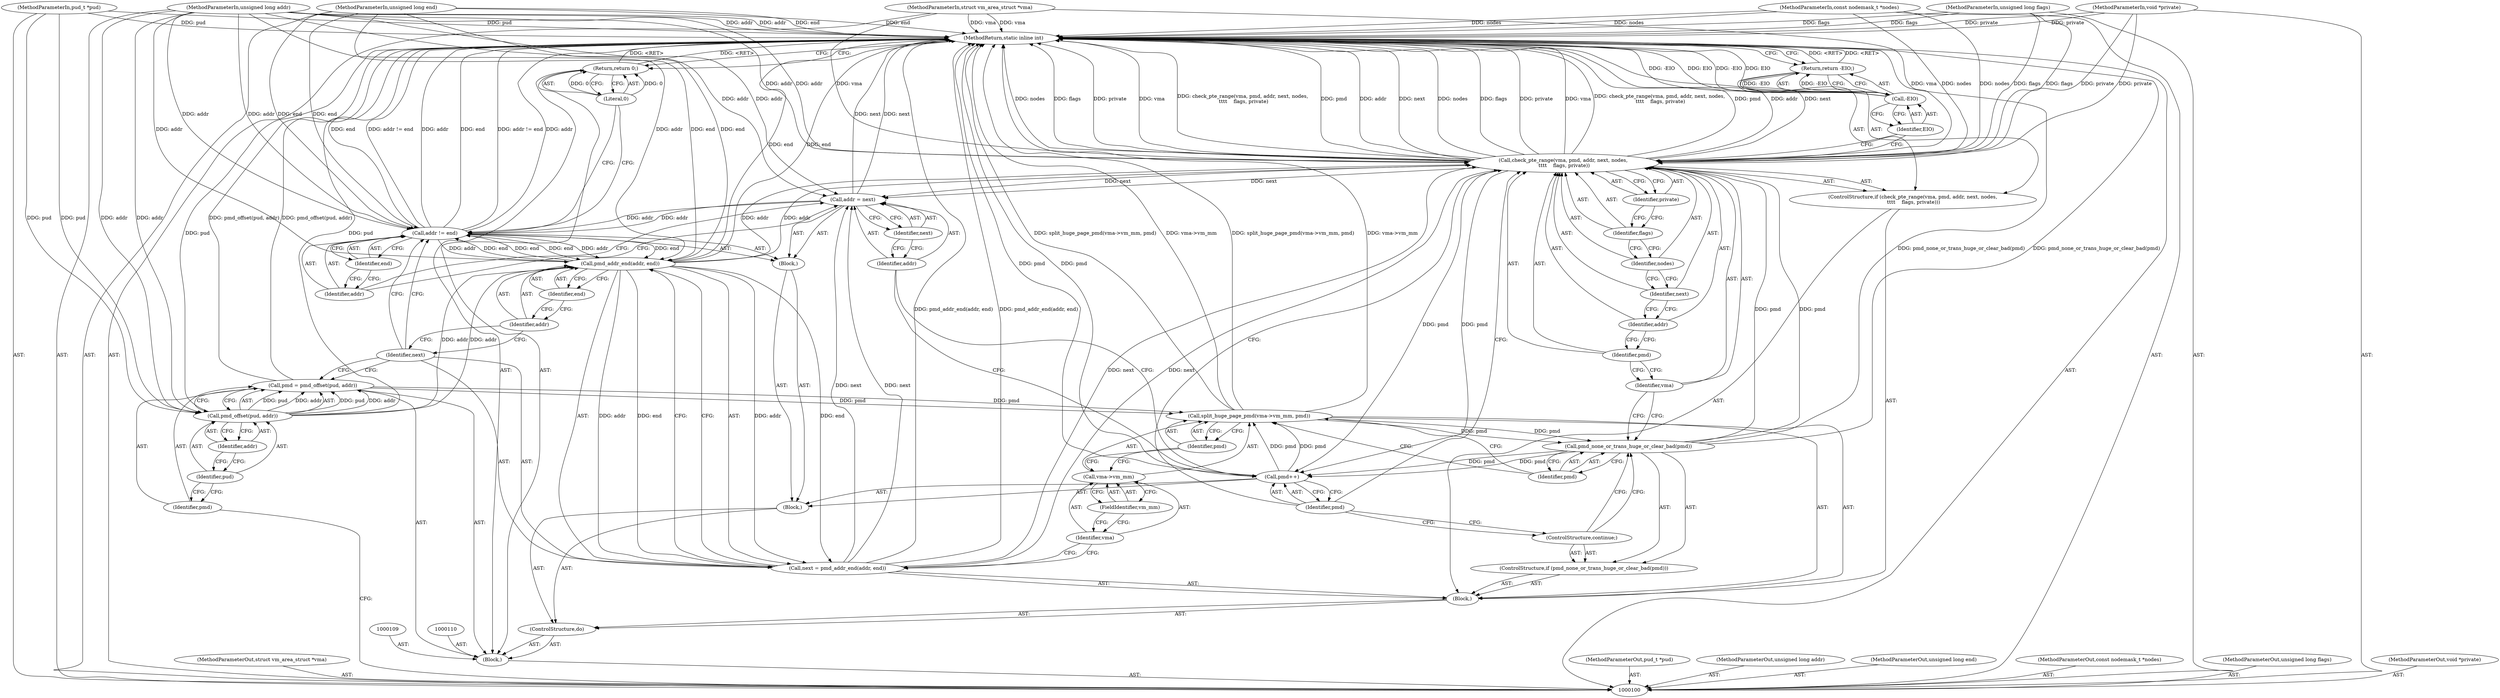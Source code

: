 digraph "0_linux_4a1d704194a441bf83c636004a479e01360ec850_7" {
"1000156" [label="(MethodReturn,static inline int)"];
"1000101" [label="(MethodParameterIn,struct vm_area_struct *vma)"];
"1000220" [label="(MethodParameterOut,struct vm_area_struct *vma)"];
"1000102" [label="(MethodParameterIn,pud_t *pud)"];
"1000221" [label="(MethodParameterOut,pud_t *pud)"];
"1000116" [label="(ControlStructure,do)"];
"1000117" [label="(Block,)"];
"1000120" [label="(Call,pmd_addr_end(addr, end))"];
"1000121" [label="(Identifier,addr)"];
"1000122" [label="(Identifier,end)"];
"1000118" [label="(Call,next = pmd_addr_end(addr, end))"];
"1000119" [label="(Identifier,next)"];
"1000124" [label="(Call,vma->vm_mm)"];
"1000125" [label="(Identifier,vma)"];
"1000126" [label="(FieldIdentifier,vm_mm)"];
"1000123" [label="(Call,split_huge_page_pmd(vma->vm_mm, pmd))"];
"1000127" [label="(Identifier,pmd)"];
"1000128" [label="(ControlStructure,if (pmd_none_or_trans_huge_or_clear_bad(pmd)))"];
"1000130" [label="(Identifier,pmd)"];
"1000129" [label="(Call,pmd_none_or_trans_huge_or_clear_bad(pmd))"];
"1000131" [label="(ControlStructure,continue;)"];
"1000134" [label="(Identifier,vma)"];
"1000135" [label="(Identifier,pmd)"];
"1000132" [label="(ControlStructure,if (check_pte_range(vma, pmd, addr, next, nodes,\n \t\t\t\t    flags, private)))"];
"1000136" [label="(Identifier,addr)"];
"1000137" [label="(Identifier,next)"];
"1000138" [label="(Identifier,nodes)"];
"1000133" [label="(Call,check_pte_range(vma, pmd, addr, next, nodes,\n \t\t\t\t    flags, private))"];
"1000140" [label="(Identifier,private)"];
"1000139" [label="(Identifier,flags)"];
"1000142" [label="(Call,-EIO)"];
"1000143" [label="(Identifier,EIO)"];
"1000141" [label="(Return,return -EIO;)"];
"1000144" [label="(Block,)"];
"1000145" [label="(Call,pmd++)"];
"1000146" [label="(Identifier,pmd)"];
"1000147" [label="(Block,)"];
"1000148" [label="(Call,addr = next)"];
"1000149" [label="(Identifier,addr)"];
"1000150" [label="(Identifier,next)"];
"1000151" [label="(Call,addr != end)"];
"1000152" [label="(Identifier,addr)"];
"1000153" [label="(Identifier,end)"];
"1000154" [label="(Return,return 0;)"];
"1000155" [label="(Literal,0)"];
"1000103" [label="(MethodParameterIn,unsigned long addr)"];
"1000222" [label="(MethodParameterOut,unsigned long addr)"];
"1000104" [label="(MethodParameterIn,unsigned long end)"];
"1000223" [label="(MethodParameterOut,unsigned long end)"];
"1000105" [label="(MethodParameterIn,const nodemask_t *nodes)"];
"1000224" [label="(MethodParameterOut,const nodemask_t *nodes)"];
"1000106" [label="(MethodParameterIn,unsigned long flags)"];
"1000225" [label="(MethodParameterOut,unsigned long flags)"];
"1000107" [label="(MethodParameterIn,void *private)"];
"1000226" [label="(MethodParameterOut,void *private)"];
"1000108" [label="(Block,)"];
"1000111" [label="(Call,pmd = pmd_offset(pud, addr))"];
"1000112" [label="(Identifier,pmd)"];
"1000114" [label="(Identifier,pud)"];
"1000115" [label="(Identifier,addr)"];
"1000113" [label="(Call,pmd_offset(pud, addr))"];
"1000156" -> "1000100"  [label="AST: "];
"1000156" -> "1000141"  [label="CFG: "];
"1000156" -> "1000154"  [label="CFG: "];
"1000141" -> "1000156"  [label="DDG: <RET>"];
"1000142" -> "1000156"  [label="DDG: -EIO"];
"1000142" -> "1000156"  [label="DDG: EIO"];
"1000104" -> "1000156"  [label="DDG: end"];
"1000105" -> "1000156"  [label="DDG: nodes"];
"1000113" -> "1000156"  [label="DDG: pud"];
"1000151" -> "1000156"  [label="DDG: end"];
"1000151" -> "1000156"  [label="DDG: addr != end"];
"1000151" -> "1000156"  [label="DDG: addr"];
"1000148" -> "1000156"  [label="DDG: next"];
"1000133" -> "1000156"  [label="DDG: nodes"];
"1000133" -> "1000156"  [label="DDG: flags"];
"1000133" -> "1000156"  [label="DDG: private"];
"1000133" -> "1000156"  [label="DDG: vma"];
"1000133" -> "1000156"  [label="DDG: check_pte_range(vma, pmd, addr, next, nodes,\n \t\t\t\t    flags, private)"];
"1000133" -> "1000156"  [label="DDG: pmd"];
"1000133" -> "1000156"  [label="DDG: addr"];
"1000133" -> "1000156"  [label="DDG: next"];
"1000145" -> "1000156"  [label="DDG: pmd"];
"1000123" -> "1000156"  [label="DDG: vma->vm_mm"];
"1000123" -> "1000156"  [label="DDG: split_huge_page_pmd(vma->vm_mm, pmd)"];
"1000107" -> "1000156"  [label="DDG: private"];
"1000129" -> "1000156"  [label="DDG: pmd_none_or_trans_huge_or_clear_bad(pmd)"];
"1000103" -> "1000156"  [label="DDG: addr"];
"1000102" -> "1000156"  [label="DDG: pud"];
"1000111" -> "1000156"  [label="DDG: pmd_offset(pud, addr)"];
"1000101" -> "1000156"  [label="DDG: vma"];
"1000118" -> "1000156"  [label="DDG: pmd_addr_end(addr, end)"];
"1000120" -> "1000156"  [label="DDG: end"];
"1000106" -> "1000156"  [label="DDG: flags"];
"1000154" -> "1000156"  [label="DDG: <RET>"];
"1000101" -> "1000100"  [label="AST: "];
"1000101" -> "1000156"  [label="DDG: vma"];
"1000101" -> "1000133"  [label="DDG: vma"];
"1000220" -> "1000100"  [label="AST: "];
"1000102" -> "1000100"  [label="AST: "];
"1000102" -> "1000156"  [label="DDG: pud"];
"1000102" -> "1000113"  [label="DDG: pud"];
"1000221" -> "1000100"  [label="AST: "];
"1000116" -> "1000108"  [label="AST: "];
"1000117" -> "1000116"  [label="AST: "];
"1000144" -> "1000116"  [label="AST: "];
"1000117" -> "1000116"  [label="AST: "];
"1000118" -> "1000117"  [label="AST: "];
"1000123" -> "1000117"  [label="AST: "];
"1000128" -> "1000117"  [label="AST: "];
"1000132" -> "1000117"  [label="AST: "];
"1000120" -> "1000118"  [label="AST: "];
"1000120" -> "1000122"  [label="CFG: "];
"1000121" -> "1000120"  [label="AST: "];
"1000122" -> "1000120"  [label="AST: "];
"1000118" -> "1000120"  [label="CFG: "];
"1000120" -> "1000156"  [label="DDG: end"];
"1000120" -> "1000118"  [label="DDG: addr"];
"1000120" -> "1000118"  [label="DDG: end"];
"1000151" -> "1000120"  [label="DDG: addr"];
"1000151" -> "1000120"  [label="DDG: end"];
"1000113" -> "1000120"  [label="DDG: addr"];
"1000103" -> "1000120"  [label="DDG: addr"];
"1000104" -> "1000120"  [label="DDG: end"];
"1000120" -> "1000133"  [label="DDG: addr"];
"1000120" -> "1000151"  [label="DDG: end"];
"1000121" -> "1000120"  [label="AST: "];
"1000121" -> "1000119"  [label="CFG: "];
"1000122" -> "1000121"  [label="CFG: "];
"1000122" -> "1000120"  [label="AST: "];
"1000122" -> "1000121"  [label="CFG: "];
"1000120" -> "1000122"  [label="CFG: "];
"1000118" -> "1000117"  [label="AST: "];
"1000118" -> "1000120"  [label="CFG: "];
"1000119" -> "1000118"  [label="AST: "];
"1000120" -> "1000118"  [label="AST: "];
"1000125" -> "1000118"  [label="CFG: "];
"1000118" -> "1000156"  [label="DDG: pmd_addr_end(addr, end)"];
"1000120" -> "1000118"  [label="DDG: addr"];
"1000120" -> "1000118"  [label="DDG: end"];
"1000118" -> "1000133"  [label="DDG: next"];
"1000118" -> "1000148"  [label="DDG: next"];
"1000119" -> "1000118"  [label="AST: "];
"1000119" -> "1000151"  [label="CFG: "];
"1000119" -> "1000111"  [label="CFG: "];
"1000121" -> "1000119"  [label="CFG: "];
"1000124" -> "1000123"  [label="AST: "];
"1000124" -> "1000126"  [label="CFG: "];
"1000125" -> "1000124"  [label="AST: "];
"1000126" -> "1000124"  [label="AST: "];
"1000127" -> "1000124"  [label="CFG: "];
"1000125" -> "1000124"  [label="AST: "];
"1000125" -> "1000118"  [label="CFG: "];
"1000126" -> "1000125"  [label="CFG: "];
"1000126" -> "1000124"  [label="AST: "];
"1000126" -> "1000125"  [label="CFG: "];
"1000124" -> "1000126"  [label="CFG: "];
"1000123" -> "1000117"  [label="AST: "];
"1000123" -> "1000127"  [label="CFG: "];
"1000124" -> "1000123"  [label="AST: "];
"1000127" -> "1000123"  [label="AST: "];
"1000130" -> "1000123"  [label="CFG: "];
"1000123" -> "1000156"  [label="DDG: vma->vm_mm"];
"1000123" -> "1000156"  [label="DDG: split_huge_page_pmd(vma->vm_mm, pmd)"];
"1000111" -> "1000123"  [label="DDG: pmd"];
"1000145" -> "1000123"  [label="DDG: pmd"];
"1000123" -> "1000129"  [label="DDG: pmd"];
"1000127" -> "1000123"  [label="AST: "];
"1000127" -> "1000124"  [label="CFG: "];
"1000123" -> "1000127"  [label="CFG: "];
"1000128" -> "1000117"  [label="AST: "];
"1000129" -> "1000128"  [label="AST: "];
"1000131" -> "1000128"  [label="AST: "];
"1000130" -> "1000129"  [label="AST: "];
"1000130" -> "1000123"  [label="CFG: "];
"1000129" -> "1000130"  [label="CFG: "];
"1000129" -> "1000128"  [label="AST: "];
"1000129" -> "1000130"  [label="CFG: "];
"1000130" -> "1000129"  [label="AST: "];
"1000131" -> "1000129"  [label="CFG: "];
"1000134" -> "1000129"  [label="CFG: "];
"1000129" -> "1000156"  [label="DDG: pmd_none_or_trans_huge_or_clear_bad(pmd)"];
"1000123" -> "1000129"  [label="DDG: pmd"];
"1000129" -> "1000133"  [label="DDG: pmd"];
"1000129" -> "1000145"  [label="DDG: pmd"];
"1000131" -> "1000128"  [label="AST: "];
"1000131" -> "1000129"  [label="CFG: "];
"1000146" -> "1000131"  [label="CFG: "];
"1000134" -> "1000133"  [label="AST: "];
"1000134" -> "1000129"  [label="CFG: "];
"1000135" -> "1000134"  [label="CFG: "];
"1000135" -> "1000133"  [label="AST: "];
"1000135" -> "1000134"  [label="CFG: "];
"1000136" -> "1000135"  [label="CFG: "];
"1000132" -> "1000117"  [label="AST: "];
"1000133" -> "1000132"  [label="AST: "];
"1000141" -> "1000132"  [label="AST: "];
"1000136" -> "1000133"  [label="AST: "];
"1000136" -> "1000135"  [label="CFG: "];
"1000137" -> "1000136"  [label="CFG: "];
"1000137" -> "1000133"  [label="AST: "];
"1000137" -> "1000136"  [label="CFG: "];
"1000138" -> "1000137"  [label="CFG: "];
"1000138" -> "1000133"  [label="AST: "];
"1000138" -> "1000137"  [label="CFG: "];
"1000139" -> "1000138"  [label="CFG: "];
"1000133" -> "1000132"  [label="AST: "];
"1000133" -> "1000140"  [label="CFG: "];
"1000134" -> "1000133"  [label="AST: "];
"1000135" -> "1000133"  [label="AST: "];
"1000136" -> "1000133"  [label="AST: "];
"1000137" -> "1000133"  [label="AST: "];
"1000138" -> "1000133"  [label="AST: "];
"1000139" -> "1000133"  [label="AST: "];
"1000140" -> "1000133"  [label="AST: "];
"1000146" -> "1000133"  [label="CFG: "];
"1000143" -> "1000133"  [label="CFG: "];
"1000133" -> "1000156"  [label="DDG: nodes"];
"1000133" -> "1000156"  [label="DDG: flags"];
"1000133" -> "1000156"  [label="DDG: private"];
"1000133" -> "1000156"  [label="DDG: vma"];
"1000133" -> "1000156"  [label="DDG: check_pte_range(vma, pmd, addr, next, nodes,\n \t\t\t\t    flags, private)"];
"1000133" -> "1000156"  [label="DDG: pmd"];
"1000133" -> "1000156"  [label="DDG: addr"];
"1000133" -> "1000156"  [label="DDG: next"];
"1000101" -> "1000133"  [label="DDG: vma"];
"1000129" -> "1000133"  [label="DDG: pmd"];
"1000120" -> "1000133"  [label="DDG: addr"];
"1000103" -> "1000133"  [label="DDG: addr"];
"1000118" -> "1000133"  [label="DDG: next"];
"1000105" -> "1000133"  [label="DDG: nodes"];
"1000106" -> "1000133"  [label="DDG: flags"];
"1000107" -> "1000133"  [label="DDG: private"];
"1000133" -> "1000145"  [label="DDG: pmd"];
"1000133" -> "1000148"  [label="DDG: next"];
"1000140" -> "1000133"  [label="AST: "];
"1000140" -> "1000139"  [label="CFG: "];
"1000133" -> "1000140"  [label="CFG: "];
"1000139" -> "1000133"  [label="AST: "];
"1000139" -> "1000138"  [label="CFG: "];
"1000140" -> "1000139"  [label="CFG: "];
"1000142" -> "1000141"  [label="AST: "];
"1000142" -> "1000143"  [label="CFG: "];
"1000143" -> "1000142"  [label="AST: "];
"1000141" -> "1000142"  [label="CFG: "];
"1000142" -> "1000156"  [label="DDG: -EIO"];
"1000142" -> "1000156"  [label="DDG: EIO"];
"1000142" -> "1000141"  [label="DDG: -EIO"];
"1000143" -> "1000142"  [label="AST: "];
"1000143" -> "1000133"  [label="CFG: "];
"1000142" -> "1000143"  [label="CFG: "];
"1000141" -> "1000132"  [label="AST: "];
"1000141" -> "1000142"  [label="CFG: "];
"1000142" -> "1000141"  [label="AST: "];
"1000156" -> "1000141"  [label="CFG: "];
"1000141" -> "1000156"  [label="DDG: <RET>"];
"1000142" -> "1000141"  [label="DDG: -EIO"];
"1000144" -> "1000116"  [label="AST: "];
"1000145" -> "1000144"  [label="AST: "];
"1000147" -> "1000144"  [label="AST: "];
"1000145" -> "1000144"  [label="AST: "];
"1000145" -> "1000146"  [label="CFG: "];
"1000146" -> "1000145"  [label="AST: "];
"1000149" -> "1000145"  [label="CFG: "];
"1000145" -> "1000156"  [label="DDG: pmd"];
"1000145" -> "1000123"  [label="DDG: pmd"];
"1000129" -> "1000145"  [label="DDG: pmd"];
"1000133" -> "1000145"  [label="DDG: pmd"];
"1000146" -> "1000145"  [label="AST: "];
"1000146" -> "1000131"  [label="CFG: "];
"1000146" -> "1000133"  [label="CFG: "];
"1000145" -> "1000146"  [label="CFG: "];
"1000147" -> "1000144"  [label="AST: "];
"1000148" -> "1000147"  [label="AST: "];
"1000151" -> "1000147"  [label="AST: "];
"1000148" -> "1000147"  [label="AST: "];
"1000148" -> "1000150"  [label="CFG: "];
"1000149" -> "1000148"  [label="AST: "];
"1000150" -> "1000148"  [label="AST: "];
"1000152" -> "1000148"  [label="CFG: "];
"1000148" -> "1000156"  [label="DDG: next"];
"1000118" -> "1000148"  [label="DDG: next"];
"1000133" -> "1000148"  [label="DDG: next"];
"1000103" -> "1000148"  [label="DDG: addr"];
"1000148" -> "1000151"  [label="DDG: addr"];
"1000149" -> "1000148"  [label="AST: "];
"1000149" -> "1000145"  [label="CFG: "];
"1000150" -> "1000149"  [label="CFG: "];
"1000150" -> "1000148"  [label="AST: "];
"1000150" -> "1000149"  [label="CFG: "];
"1000148" -> "1000150"  [label="CFG: "];
"1000151" -> "1000147"  [label="AST: "];
"1000151" -> "1000153"  [label="CFG: "];
"1000152" -> "1000151"  [label="AST: "];
"1000153" -> "1000151"  [label="AST: "];
"1000119" -> "1000151"  [label="CFG: "];
"1000155" -> "1000151"  [label="CFG: "];
"1000151" -> "1000156"  [label="DDG: end"];
"1000151" -> "1000156"  [label="DDG: addr != end"];
"1000151" -> "1000156"  [label="DDG: addr"];
"1000151" -> "1000120"  [label="DDG: addr"];
"1000151" -> "1000120"  [label="DDG: end"];
"1000148" -> "1000151"  [label="DDG: addr"];
"1000103" -> "1000151"  [label="DDG: addr"];
"1000120" -> "1000151"  [label="DDG: end"];
"1000104" -> "1000151"  [label="DDG: end"];
"1000152" -> "1000151"  [label="AST: "];
"1000152" -> "1000148"  [label="CFG: "];
"1000153" -> "1000152"  [label="CFG: "];
"1000153" -> "1000151"  [label="AST: "];
"1000153" -> "1000152"  [label="CFG: "];
"1000151" -> "1000153"  [label="CFG: "];
"1000154" -> "1000108"  [label="AST: "];
"1000154" -> "1000155"  [label="CFG: "];
"1000155" -> "1000154"  [label="AST: "];
"1000156" -> "1000154"  [label="CFG: "];
"1000154" -> "1000156"  [label="DDG: <RET>"];
"1000155" -> "1000154"  [label="DDG: 0"];
"1000155" -> "1000154"  [label="AST: "];
"1000155" -> "1000151"  [label="CFG: "];
"1000154" -> "1000155"  [label="CFG: "];
"1000155" -> "1000154"  [label="DDG: 0"];
"1000103" -> "1000100"  [label="AST: "];
"1000103" -> "1000156"  [label="DDG: addr"];
"1000103" -> "1000113"  [label="DDG: addr"];
"1000103" -> "1000120"  [label="DDG: addr"];
"1000103" -> "1000133"  [label="DDG: addr"];
"1000103" -> "1000148"  [label="DDG: addr"];
"1000103" -> "1000151"  [label="DDG: addr"];
"1000222" -> "1000100"  [label="AST: "];
"1000104" -> "1000100"  [label="AST: "];
"1000104" -> "1000156"  [label="DDG: end"];
"1000104" -> "1000120"  [label="DDG: end"];
"1000104" -> "1000151"  [label="DDG: end"];
"1000223" -> "1000100"  [label="AST: "];
"1000105" -> "1000100"  [label="AST: "];
"1000105" -> "1000156"  [label="DDG: nodes"];
"1000105" -> "1000133"  [label="DDG: nodes"];
"1000224" -> "1000100"  [label="AST: "];
"1000106" -> "1000100"  [label="AST: "];
"1000106" -> "1000156"  [label="DDG: flags"];
"1000106" -> "1000133"  [label="DDG: flags"];
"1000225" -> "1000100"  [label="AST: "];
"1000107" -> "1000100"  [label="AST: "];
"1000107" -> "1000156"  [label="DDG: private"];
"1000107" -> "1000133"  [label="DDG: private"];
"1000226" -> "1000100"  [label="AST: "];
"1000108" -> "1000100"  [label="AST: "];
"1000109" -> "1000108"  [label="AST: "];
"1000110" -> "1000108"  [label="AST: "];
"1000111" -> "1000108"  [label="AST: "];
"1000116" -> "1000108"  [label="AST: "];
"1000154" -> "1000108"  [label="AST: "];
"1000111" -> "1000108"  [label="AST: "];
"1000111" -> "1000113"  [label="CFG: "];
"1000112" -> "1000111"  [label="AST: "];
"1000113" -> "1000111"  [label="AST: "];
"1000119" -> "1000111"  [label="CFG: "];
"1000111" -> "1000156"  [label="DDG: pmd_offset(pud, addr)"];
"1000113" -> "1000111"  [label="DDG: pud"];
"1000113" -> "1000111"  [label="DDG: addr"];
"1000111" -> "1000123"  [label="DDG: pmd"];
"1000112" -> "1000111"  [label="AST: "];
"1000112" -> "1000100"  [label="CFG: "];
"1000114" -> "1000112"  [label="CFG: "];
"1000114" -> "1000113"  [label="AST: "];
"1000114" -> "1000112"  [label="CFG: "];
"1000115" -> "1000114"  [label="CFG: "];
"1000115" -> "1000113"  [label="AST: "];
"1000115" -> "1000114"  [label="CFG: "];
"1000113" -> "1000115"  [label="CFG: "];
"1000113" -> "1000111"  [label="AST: "];
"1000113" -> "1000115"  [label="CFG: "];
"1000114" -> "1000113"  [label="AST: "];
"1000115" -> "1000113"  [label="AST: "];
"1000111" -> "1000113"  [label="CFG: "];
"1000113" -> "1000156"  [label="DDG: pud"];
"1000113" -> "1000111"  [label="DDG: pud"];
"1000113" -> "1000111"  [label="DDG: addr"];
"1000102" -> "1000113"  [label="DDG: pud"];
"1000103" -> "1000113"  [label="DDG: addr"];
"1000113" -> "1000120"  [label="DDG: addr"];
}
